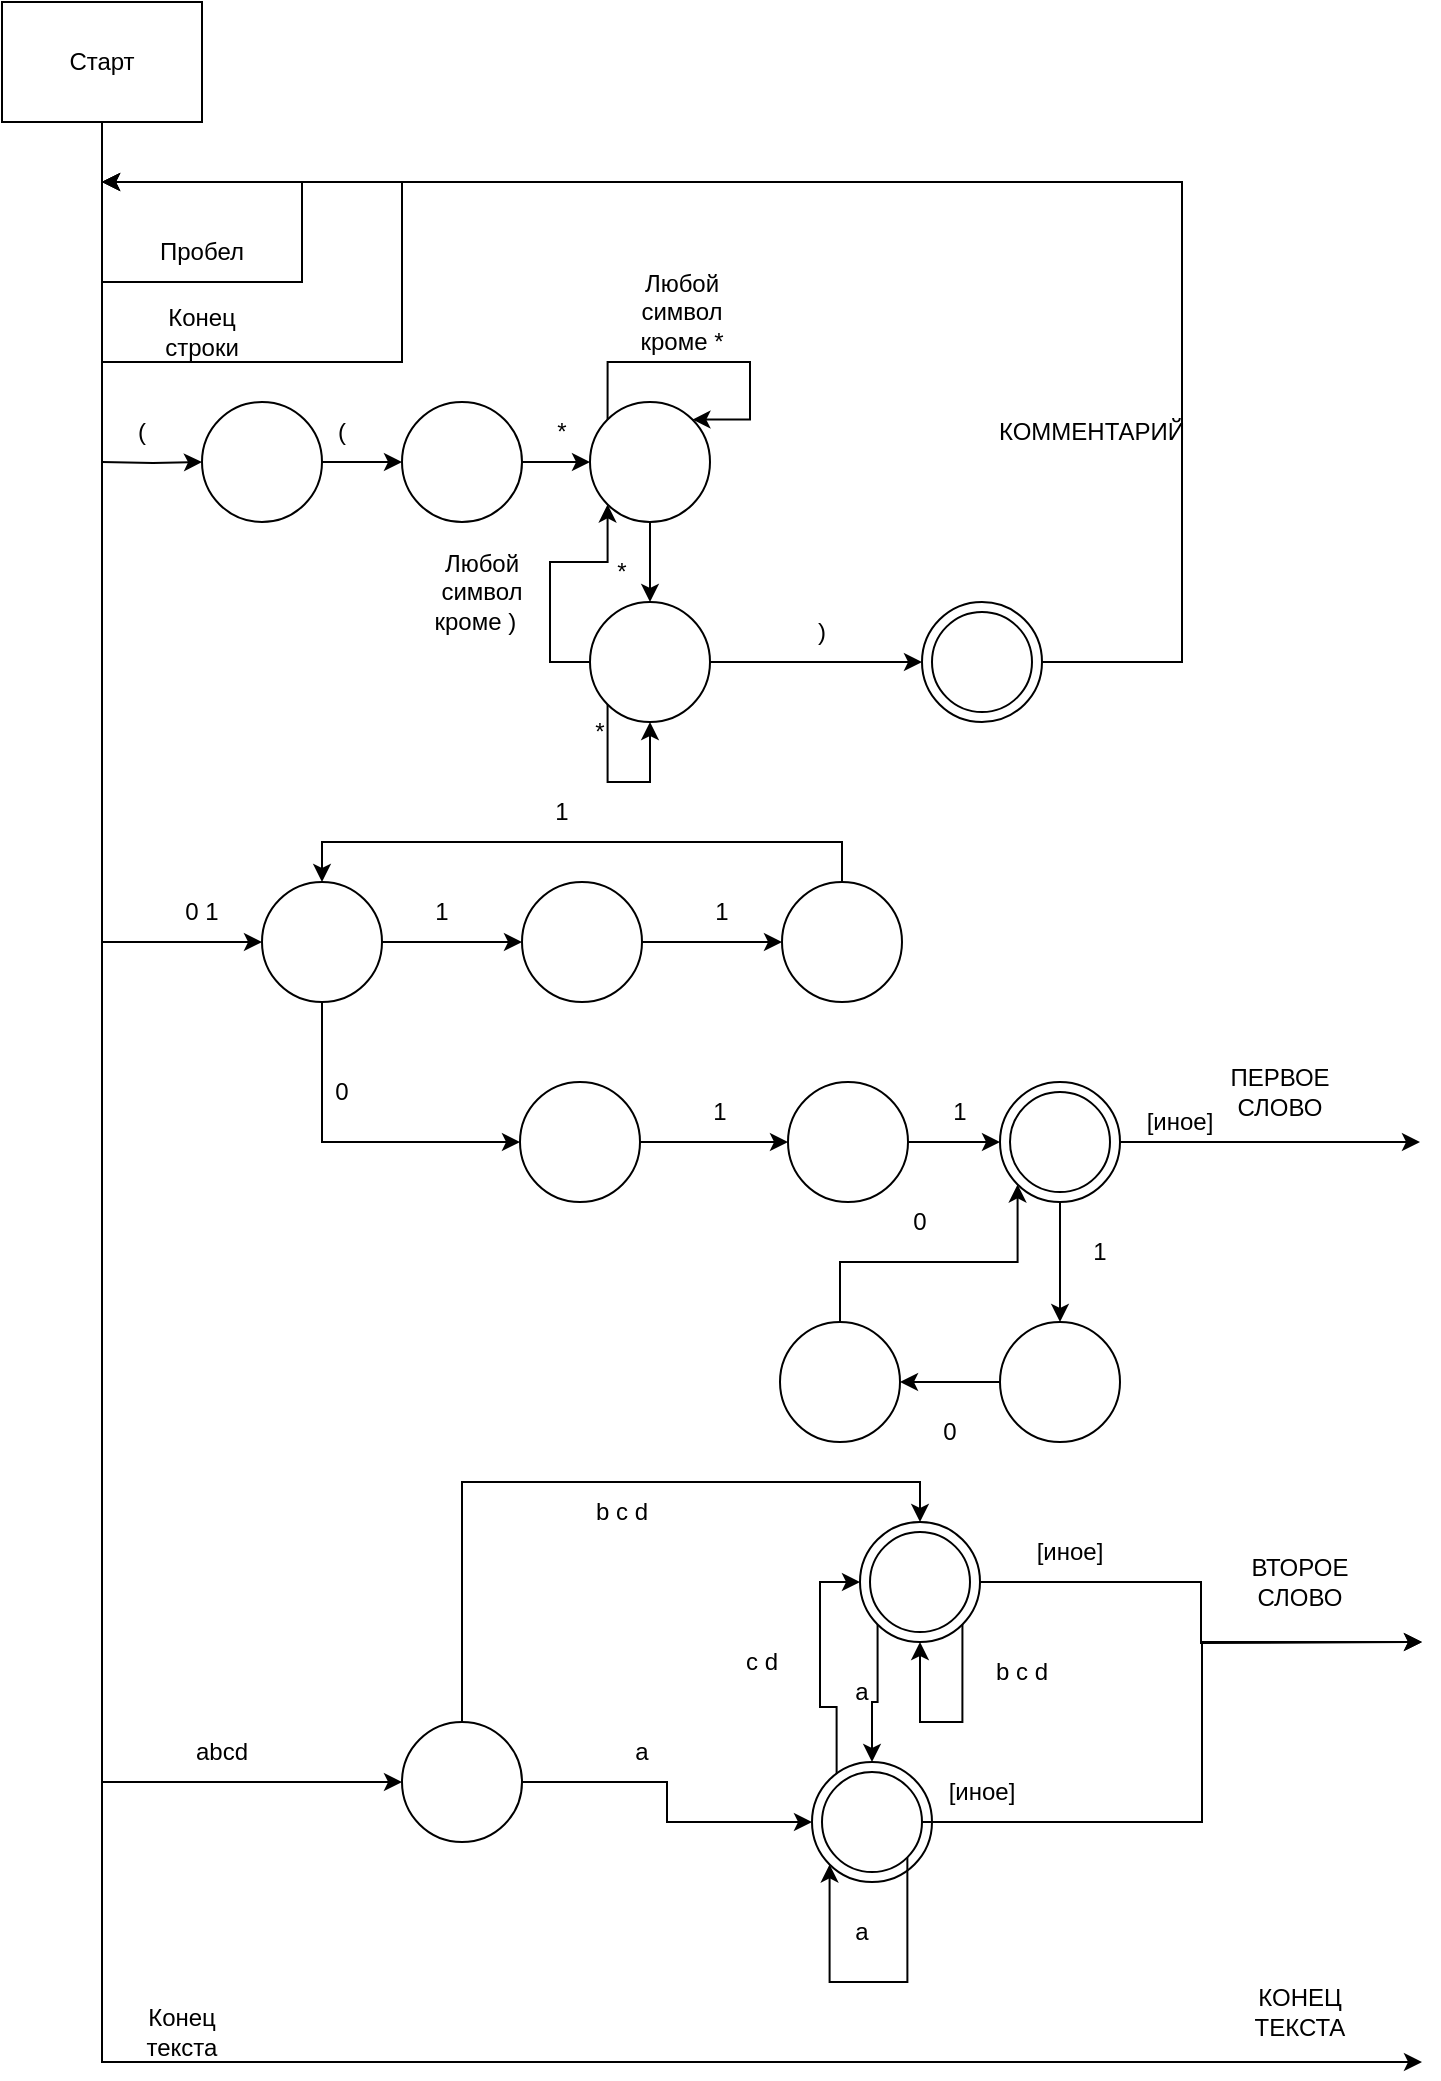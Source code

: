 <mxfile version="20.3.7" type="device"><diagram id="HeUE6LjDPiQ1XMLc1CEp" name="Страница 1"><mxGraphModel dx="1230" dy="575" grid="1" gridSize="10" guides="1" tooltips="1" connect="1" arrows="1" fold="1" page="1" pageScale="1" pageWidth="827" pageHeight="1169" math="0" shadow="0"><root><mxCell id="0"/><mxCell id="1" parent="0"/><mxCell id="4gEZgUgOZob5OEyU2kLY-58" style="edgeStyle=orthogonalEdgeStyle;rounded=0;orthogonalLoop=1;jettySize=auto;html=1;exitX=0.5;exitY=1;exitDx=0;exitDy=0;" parent="1" source="4gEZgUgOZob5OEyU2kLY-1" edge="1"><mxGeometry relative="1" as="geometry"><mxPoint x="800" y="1090" as="targetPoint"/><Array as="points"><mxPoint x="140" y="1090"/></Array></mxGeometry></mxCell><mxCell id="4gEZgUgOZob5OEyU2kLY-1" value="Старт" style="rounded=0;whiteSpace=wrap;html=1;" parent="1" vertex="1"><mxGeometry x="90" y="60" width="100" height="60" as="geometry"/></mxCell><mxCell id="4gEZgUgOZob5OEyU2kLY-2" style="edgeStyle=orthogonalEdgeStyle;rounded=0;orthogonalLoop=1;jettySize=auto;html=1;exitX=1;exitY=0.5;exitDx=0;exitDy=0;entryX=0;entryY=0.5;entryDx=0;entryDy=0;" parent="1" source="4gEZgUgOZob5OEyU2kLY-4" target="4gEZgUgOZob5OEyU2kLY-6" edge="1"><mxGeometry relative="1" as="geometry"/></mxCell><mxCell id="4gEZgUgOZob5OEyU2kLY-133" style="edgeStyle=orthogonalEdgeStyle;rounded=0;orthogonalLoop=1;jettySize=auto;html=1;exitX=0.5;exitY=0;exitDx=0;exitDy=0;entryX=0.5;entryY=0;entryDx=0;entryDy=0;" parent="1" source="4gEZgUgOZob5OEyU2kLY-4" target="4gEZgUgOZob5OEyU2kLY-8" edge="1"><mxGeometry relative="1" as="geometry"/></mxCell><mxCell id="4gEZgUgOZob5OEyU2kLY-4" value="" style="ellipse;whiteSpace=wrap;html=1;aspect=fixed;" parent="1" vertex="1"><mxGeometry x="290" y="920" width="60" height="60" as="geometry"/></mxCell><mxCell id="4gEZgUgOZob5OEyU2kLY-5" style="edgeStyle=orthogonalEdgeStyle;rounded=0;orthogonalLoop=1;jettySize=auto;html=1;exitX=0;exitY=0;exitDx=0;exitDy=0;entryX=0;entryY=0.5;entryDx=0;entryDy=0;" parent="1" source="4gEZgUgOZob5OEyU2kLY-17" target="4gEZgUgOZob5OEyU2kLY-8" edge="1"><mxGeometry relative="1" as="geometry"/></mxCell><mxCell id="4gEZgUgOZob5OEyU2kLY-6" value="" style="ellipse;whiteSpace=wrap;html=1;aspect=fixed;" parent="1" vertex="1"><mxGeometry x="495" y="940" width="60" height="60" as="geometry"/></mxCell><mxCell id="4gEZgUgOZob5OEyU2kLY-7" style="edgeStyle=orthogonalEdgeStyle;rounded=0;orthogonalLoop=1;jettySize=auto;html=1;exitX=0;exitY=1;exitDx=0;exitDy=0;entryX=0.5;entryY=0;entryDx=0;entryDy=0;" parent="1" source="4gEZgUgOZob5OEyU2kLY-8" target="4gEZgUgOZob5OEyU2kLY-6" edge="1"><mxGeometry relative="1" as="geometry"/></mxCell><mxCell id="4gEZgUgOZob5OEyU2kLY-140" style="edgeStyle=orthogonalEdgeStyle;rounded=0;orthogonalLoop=1;jettySize=auto;html=1;exitX=1;exitY=0.5;exitDx=0;exitDy=0;" parent="1" source="4gEZgUgOZob5OEyU2kLY-8" edge="1"><mxGeometry relative="1" as="geometry"><mxPoint x="800" y="880" as="targetPoint"/></mxGeometry></mxCell><mxCell id="4gEZgUgOZob5OEyU2kLY-8" value="" style="ellipse;whiteSpace=wrap;html=1;aspect=fixed;" parent="1" vertex="1"><mxGeometry x="519" y="820" width="60" height="60" as="geometry"/></mxCell><mxCell id="4gEZgUgOZob5OEyU2kLY-9" value="a" style="text;html=1;strokeColor=none;fillColor=none;align=center;verticalAlign=middle;whiteSpace=wrap;rounded=0;" parent="1" vertex="1"><mxGeometry x="380" y="920" width="60" height="30" as="geometry"/></mxCell><mxCell id="4gEZgUgOZob5OEyU2kLY-10" value="c d" style="text;html=1;strokeColor=none;fillColor=none;align=center;verticalAlign=middle;whiteSpace=wrap;rounded=0;" parent="1" vertex="1"><mxGeometry x="440" y="875" width="60" height="30" as="geometry"/></mxCell><mxCell id="4gEZgUgOZob5OEyU2kLY-12" value="a" style="text;html=1;strokeColor=none;fillColor=none;align=center;verticalAlign=middle;whiteSpace=wrap;rounded=0;" parent="1" vertex="1"><mxGeometry x="490" y="1010" width="60" height="30" as="geometry"/></mxCell><mxCell id="4gEZgUgOZob5OEyU2kLY-13" value="b c d" style="text;html=1;strokeColor=none;fillColor=none;align=center;verticalAlign=middle;whiteSpace=wrap;rounded=0;" parent="1" vertex="1"><mxGeometry x="370" y="800" width="60" height="30" as="geometry"/></mxCell><mxCell id="4gEZgUgOZob5OEyU2kLY-15" value="b c d" style="text;html=1;strokeColor=none;fillColor=none;align=center;verticalAlign=middle;whiteSpace=wrap;rounded=0;" parent="1" vertex="1"><mxGeometry x="570" y="880" width="60" height="30" as="geometry"/></mxCell><mxCell id="4gEZgUgOZob5OEyU2kLY-16" value="a" style="text;html=1;strokeColor=none;fillColor=none;align=center;verticalAlign=middle;whiteSpace=wrap;rounded=0;" parent="1" vertex="1"><mxGeometry x="490" y="890" width="60" height="30" as="geometry"/></mxCell><mxCell id="4gEZgUgOZob5OEyU2kLY-136" style="edgeStyle=orthogonalEdgeStyle;rounded=0;orthogonalLoop=1;jettySize=auto;html=1;exitX=1;exitY=1;exitDx=0;exitDy=0;entryX=0;entryY=1;entryDx=0;entryDy=0;" parent="1" source="4gEZgUgOZob5OEyU2kLY-17" target="4gEZgUgOZob5OEyU2kLY-6" edge="1"><mxGeometry relative="1" as="geometry"><Array as="points"><mxPoint x="543" y="1050"/><mxPoint x="504" y="1050"/></Array></mxGeometry></mxCell><mxCell id="4gEZgUgOZob5OEyU2kLY-139" style="edgeStyle=orthogonalEdgeStyle;rounded=0;orthogonalLoop=1;jettySize=auto;html=1;exitX=1;exitY=0.5;exitDx=0;exitDy=0;" parent="1" source="4gEZgUgOZob5OEyU2kLY-17" edge="1"><mxGeometry relative="1" as="geometry"><mxPoint x="800" y="880" as="targetPoint"/><Array as="points"><mxPoint x="690" y="970"/><mxPoint x="690" y="880"/></Array></mxGeometry></mxCell><mxCell id="4gEZgUgOZob5OEyU2kLY-17" value="" style="ellipse;whiteSpace=wrap;html=1;aspect=fixed;" parent="1" vertex="1"><mxGeometry x="500" y="945" width="50" height="50" as="geometry"/></mxCell><mxCell id="4gEZgUgOZob5OEyU2kLY-18" value="" style="ellipse;whiteSpace=wrap;html=1;aspect=fixed;" parent="1" vertex="1"><mxGeometry x="524" y="825" width="50" height="50" as="geometry"/></mxCell><mxCell id="4gEZgUgOZob5OEyU2kLY-19" value="" style="endArrow=classic;html=1;rounded=0;entryX=0;entryY=0.5;entryDx=0;entryDy=0;" parent="1" target="4gEZgUgOZob5OEyU2kLY-4" edge="1"><mxGeometry width="50" height="50" relative="1" as="geometry"><mxPoint x="140" y="950" as="sourcePoint"/><mxPoint x="570" y="1150" as="targetPoint"/></mxGeometry></mxCell><mxCell id="4gEZgUgOZob5OEyU2kLY-39" style="edgeStyle=orthogonalEdgeStyle;rounded=0;orthogonalLoop=1;jettySize=auto;html=1;entryX=0;entryY=0.5;entryDx=0;entryDy=0;" parent="1" target="4gEZgUgOZob5OEyU2kLY-62" edge="1"><mxGeometry relative="1" as="geometry"><mxPoint x="140" y="290" as="sourcePoint"/><mxPoint x="190" y="290" as="targetPoint"/></mxGeometry></mxCell><mxCell id="4gEZgUgOZob5OEyU2kLY-42" style="edgeStyle=orthogonalEdgeStyle;rounded=0;orthogonalLoop=1;jettySize=auto;html=1;exitX=1;exitY=0.5;exitDx=0;exitDy=0;entryX=0;entryY=0.5;entryDx=0;entryDy=0;" parent="1" source="4gEZgUgOZob5OEyU2kLY-43" target="4gEZgUgOZob5OEyU2kLY-45" edge="1"><mxGeometry relative="1" as="geometry"/></mxCell><mxCell id="4gEZgUgOZob5OEyU2kLY-43" value="" style="ellipse;whiteSpace=wrap;html=1;aspect=fixed;" parent="1" vertex="1"><mxGeometry x="290" y="260" width="60" height="60" as="geometry"/></mxCell><mxCell id="4gEZgUgOZob5OEyU2kLY-44" style="edgeStyle=orthogonalEdgeStyle;rounded=0;orthogonalLoop=1;jettySize=auto;html=1;exitX=0.5;exitY=1;exitDx=0;exitDy=0;entryX=0.5;entryY=0;entryDx=0;entryDy=0;" parent="1" source="4gEZgUgOZob5OEyU2kLY-45" target="4gEZgUgOZob5OEyU2kLY-48" edge="1"><mxGeometry relative="1" as="geometry"/></mxCell><mxCell id="4gEZgUgOZob5OEyU2kLY-45" value="" style="ellipse;whiteSpace=wrap;html=1;aspect=fixed;" parent="1" vertex="1"><mxGeometry x="384" y="260" width="60" height="60" as="geometry"/></mxCell><mxCell id="4gEZgUgOZob5OEyU2kLY-46" style="edgeStyle=orthogonalEdgeStyle;rounded=0;orthogonalLoop=1;jettySize=auto;html=1;exitX=1;exitY=0.5;exitDx=0;exitDy=0;entryX=0;entryY=0.5;entryDx=0;entryDy=0;" parent="1" source="4gEZgUgOZob5OEyU2kLY-48" target="4gEZgUgOZob5OEyU2kLY-49" edge="1"><mxGeometry relative="1" as="geometry"><mxPoint x="300" y="390" as="targetPoint"/></mxGeometry></mxCell><mxCell id="4gEZgUgOZob5OEyU2kLY-47" style="edgeStyle=orthogonalEdgeStyle;rounded=0;orthogonalLoop=1;jettySize=auto;html=1;exitX=0;exitY=0.5;exitDx=0;exitDy=0;entryX=0;entryY=1;entryDx=0;entryDy=0;" parent="1" source="4gEZgUgOZob5OEyU2kLY-48" target="4gEZgUgOZob5OEyU2kLY-45" edge="1"><mxGeometry relative="1" as="geometry"/></mxCell><mxCell id="4gEZgUgOZob5OEyU2kLY-48" value="" style="ellipse;whiteSpace=wrap;html=1;aspect=fixed;" parent="1" vertex="1"><mxGeometry x="384" y="360" width="60" height="60" as="geometry"/></mxCell><mxCell id="4gEZgUgOZob5OEyU2kLY-60" style="edgeStyle=orthogonalEdgeStyle;rounded=0;orthogonalLoop=1;jettySize=auto;html=1;exitX=1;exitY=0.5;exitDx=0;exitDy=0;" parent="1" source="4gEZgUgOZob5OEyU2kLY-49" edge="1"><mxGeometry relative="1" as="geometry"><mxPoint x="140" y="150" as="targetPoint"/><Array as="points"><mxPoint x="680" y="390"/><mxPoint x="680" y="150"/></Array></mxGeometry></mxCell><mxCell id="4gEZgUgOZob5OEyU2kLY-49" value="&lt;span style=&quot;color: rgba(0, 0, 0, 0); font-family: monospace; font-size: 0px; text-align: start;&quot;&gt;%3CmxGraphModel%3E%3Croot%3E%3CmxCell%20id%3D%220%22%2F%3E%3CmxCell%20id%3D%221%22%20parent%3D%220%22%2F%3E%3CmxCell%20id%3D%222%22%20value%3D%22%22%20style%3D%22ellipse%3BwhiteSpace%3Dwrap%3Bhtml%3D1%3Baspect%3Dfixed%3B%22%20vertex%3D%221%22%20parent%3D%221%22%3E%3CmxGeometry%20x%3D%22290%22%20y%3D%22130%22%20width%3D%2260%22%20height%3D%2260%22%20as%3D%22geometry%22%2F%3E%3C%2FmxCell%3E%3C%2Froot%3E%3C%2FmxGraphModel%3E&lt;/span&gt;" style="ellipse;whiteSpace=wrap;html=1;aspect=fixed;" parent="1" vertex="1"><mxGeometry x="550" y="360" width="60" height="60" as="geometry"/></mxCell><mxCell id="4gEZgUgOZob5OEyU2kLY-50" value="" style="ellipse;whiteSpace=wrap;html=1;aspect=fixed;" parent="1" vertex="1"><mxGeometry x="555" y="365" width="50" height="50" as="geometry"/></mxCell><mxCell id="4gEZgUgOZob5OEyU2kLY-51" value="(" style="text;html=1;strokeColor=none;fillColor=none;align=center;verticalAlign=middle;whiteSpace=wrap;rounded=0;" parent="1" vertex="1"><mxGeometry x="130" y="260" width="60" height="30" as="geometry"/></mxCell><mxCell id="4gEZgUgOZob5OEyU2kLY-52" value="*" style="text;html=1;strokeColor=none;fillColor=none;align=center;verticalAlign=middle;whiteSpace=wrap;rounded=0;" parent="1" vertex="1"><mxGeometry x="340" y="260" width="60" height="30" as="geometry"/></mxCell><mxCell id="4gEZgUgOZob5OEyU2kLY-53" value="Любой символ кроме *" style="text;html=1;strokeColor=none;fillColor=none;align=center;verticalAlign=middle;whiteSpace=wrap;rounded=0;" parent="1" vertex="1"><mxGeometry x="400" y="200" width="60" height="30" as="geometry"/></mxCell><mxCell id="4gEZgUgOZob5OEyU2kLY-54" value="*" style="text;html=1;strokeColor=none;fillColor=none;align=center;verticalAlign=middle;whiteSpace=wrap;rounded=0;" parent="1" vertex="1"><mxGeometry x="370" y="330" width="60" height="30" as="geometry"/></mxCell><mxCell id="4gEZgUgOZob5OEyU2kLY-55" style="edgeStyle=orthogonalEdgeStyle;rounded=0;orthogonalLoop=1;jettySize=auto;html=1;exitX=0;exitY=0;exitDx=0;exitDy=0;entryX=1;entryY=0;entryDx=0;entryDy=0;" parent="1" source="4gEZgUgOZob5OEyU2kLY-45" target="4gEZgUgOZob5OEyU2kLY-45" edge="1"><mxGeometry relative="1" as="geometry"><Array as="points"><mxPoint x="393" y="240"/><mxPoint x="464" y="240"/><mxPoint x="464" y="269"/></Array></mxGeometry></mxCell><mxCell id="4gEZgUgOZob5OEyU2kLY-56" value="Любой символ&lt;br&gt;кроме )&amp;nbsp;&amp;nbsp;" style="text;html=1;strokeColor=none;fillColor=none;align=center;verticalAlign=middle;whiteSpace=wrap;rounded=0;" parent="1" vertex="1"><mxGeometry x="300" y="340" width="60" height="30" as="geometry"/></mxCell><mxCell id="4gEZgUgOZob5OEyU2kLY-57" value=")" style="text;html=1;strokeColor=none;fillColor=none;align=center;verticalAlign=middle;whiteSpace=wrap;rounded=0;" parent="1" vertex="1"><mxGeometry x="470" y="360" width="60" height="30" as="geometry"/></mxCell><mxCell id="4gEZgUgOZob5OEyU2kLY-61" value="КОММЕНТАРИЙ" style="text;html=1;strokeColor=none;fillColor=none;align=center;verticalAlign=middle;whiteSpace=wrap;rounded=0;" parent="1" vertex="1"><mxGeometry x="605" y="260" width="60" height="30" as="geometry"/></mxCell><mxCell id="4gEZgUgOZob5OEyU2kLY-63" style="edgeStyle=orthogonalEdgeStyle;rounded=0;orthogonalLoop=1;jettySize=auto;html=1;exitX=1;exitY=0.5;exitDx=0;exitDy=0;" parent="1" source="4gEZgUgOZob5OEyU2kLY-62" target="4gEZgUgOZob5OEyU2kLY-43" edge="1"><mxGeometry relative="1" as="geometry"/></mxCell><mxCell id="4gEZgUgOZob5OEyU2kLY-62" value="" style="ellipse;whiteSpace=wrap;html=1;aspect=fixed;" parent="1" vertex="1"><mxGeometry x="190" y="260" width="60" height="60" as="geometry"/></mxCell><mxCell id="4gEZgUgOZob5OEyU2kLY-64" value="(" style="text;html=1;strokeColor=none;fillColor=none;align=center;verticalAlign=middle;whiteSpace=wrap;rounded=0;" parent="1" vertex="1"><mxGeometry x="230" y="260" width="60" height="30" as="geometry"/></mxCell><mxCell id="4gEZgUgOZob5OEyU2kLY-65" value="" style="endArrow=classic;html=1;rounded=0;" parent="1" edge="1"><mxGeometry width="50" height="50" relative="1" as="geometry"><mxPoint x="140" y="200" as="sourcePoint"/><mxPoint x="140" y="150" as="targetPoint"/><Array as="points"><mxPoint x="240" y="200"/><mxPoint x="240" y="150"/></Array></mxGeometry></mxCell><mxCell id="4gEZgUgOZob5OEyU2kLY-66" value="" style="endArrow=classic;html=1;rounded=0;" parent="1" edge="1"><mxGeometry width="50" height="50" relative="1" as="geometry"><mxPoint x="140" y="240" as="sourcePoint"/><mxPoint x="140" y="150" as="targetPoint"/><Array as="points"><mxPoint x="290" y="240"/><mxPoint x="290" y="150"/></Array></mxGeometry></mxCell><mxCell id="4gEZgUgOZob5OEyU2kLY-67" value="Конец строки" style="text;html=1;strokeColor=none;fillColor=none;align=center;verticalAlign=middle;whiteSpace=wrap;rounded=0;" parent="1" vertex="1"><mxGeometry x="160" y="210" width="60" height="30" as="geometry"/></mxCell><mxCell id="4gEZgUgOZob5OEyU2kLY-68" value="Пробел" style="text;html=1;strokeColor=none;fillColor=none;align=center;verticalAlign=middle;whiteSpace=wrap;rounded=0;" parent="1" vertex="1"><mxGeometry x="160" y="170" width="60" height="30" as="geometry"/></mxCell><mxCell id="4gEZgUgOZob5OEyU2kLY-96" style="edgeStyle=orthogonalEdgeStyle;rounded=0;orthogonalLoop=1;jettySize=auto;html=1;exitX=1;exitY=0.5;exitDx=0;exitDy=0;entryX=0;entryY=0.5;entryDx=0;entryDy=0;" parent="1" source="4gEZgUgOZob5OEyU2kLY-98" target="4gEZgUgOZob5OEyU2kLY-100" edge="1"><mxGeometry relative="1" as="geometry"/></mxCell><mxCell id="4gEZgUgOZob5OEyU2kLY-97" style="edgeStyle=orthogonalEdgeStyle;rounded=0;orthogonalLoop=1;jettySize=auto;html=1;exitX=0.5;exitY=1;exitDx=0;exitDy=0;entryX=0;entryY=0.5;entryDx=0;entryDy=0;" parent="1" source="4gEZgUgOZob5OEyU2kLY-98" target="4gEZgUgOZob5OEyU2kLY-104" edge="1"><mxGeometry relative="1" as="geometry"/></mxCell><mxCell id="4gEZgUgOZob5OEyU2kLY-98" value="" style="ellipse;whiteSpace=wrap;html=1;aspect=fixed;" parent="1" vertex="1"><mxGeometry x="220" y="500" width="60" height="60" as="geometry"/></mxCell><mxCell id="4gEZgUgOZob5OEyU2kLY-99" style="edgeStyle=orthogonalEdgeStyle;rounded=0;orthogonalLoop=1;jettySize=auto;html=1;exitX=1;exitY=0.5;exitDx=0;exitDy=0;entryX=0;entryY=0.5;entryDx=0;entryDy=0;" parent="1" source="4gEZgUgOZob5OEyU2kLY-100" target="4gEZgUgOZob5OEyU2kLY-102" edge="1"><mxGeometry relative="1" as="geometry"/></mxCell><mxCell id="4gEZgUgOZob5OEyU2kLY-100" value="" style="ellipse;whiteSpace=wrap;html=1;aspect=fixed;" parent="1" vertex="1"><mxGeometry x="350" y="500" width="60" height="60" as="geometry"/></mxCell><mxCell id="4gEZgUgOZob5OEyU2kLY-101" style="edgeStyle=orthogonalEdgeStyle;rounded=0;orthogonalLoop=1;jettySize=auto;html=1;exitX=0.5;exitY=0;exitDx=0;exitDy=0;entryX=0.5;entryY=0;entryDx=0;entryDy=0;" parent="1" source="4gEZgUgOZob5OEyU2kLY-102" target="4gEZgUgOZob5OEyU2kLY-98" edge="1"><mxGeometry relative="1" as="geometry"/></mxCell><mxCell id="4gEZgUgOZob5OEyU2kLY-102" value="" style="ellipse;whiteSpace=wrap;html=1;aspect=fixed;" parent="1" vertex="1"><mxGeometry x="480" y="500" width="60" height="60" as="geometry"/></mxCell><mxCell id="4gEZgUgOZob5OEyU2kLY-103" style="edgeStyle=orthogonalEdgeStyle;rounded=0;orthogonalLoop=1;jettySize=auto;html=1;exitX=1;exitY=0.5;exitDx=0;exitDy=0;" parent="1" source="4gEZgUgOZob5OEyU2kLY-104" target="4gEZgUgOZob5OEyU2kLY-106" edge="1"><mxGeometry relative="1" as="geometry"/></mxCell><mxCell id="4gEZgUgOZob5OEyU2kLY-104" value="" style="ellipse;whiteSpace=wrap;html=1;aspect=fixed;" parent="1" vertex="1"><mxGeometry x="349" y="600" width="60" height="60" as="geometry"/></mxCell><mxCell id="4gEZgUgOZob5OEyU2kLY-105" style="edgeStyle=orthogonalEdgeStyle;rounded=0;orthogonalLoop=1;jettySize=auto;html=1;exitX=1;exitY=0.5;exitDx=0;exitDy=0;entryX=0;entryY=0.5;entryDx=0;entryDy=0;" parent="1" source="4gEZgUgOZob5OEyU2kLY-106" target="4gEZgUgOZob5OEyU2kLY-108" edge="1"><mxGeometry relative="1" as="geometry"/></mxCell><mxCell id="4gEZgUgOZob5OEyU2kLY-106" value="" style="ellipse;whiteSpace=wrap;html=1;aspect=fixed;" parent="1" vertex="1"><mxGeometry x="483" y="600" width="60" height="60" as="geometry"/></mxCell><mxCell id="4gEZgUgOZob5OEyU2kLY-107" style="edgeStyle=orthogonalEdgeStyle;rounded=0;orthogonalLoop=1;jettySize=auto;html=1;exitX=0.5;exitY=1;exitDx=0;exitDy=0;entryX=0.5;entryY=0;entryDx=0;entryDy=0;" parent="1" source="4gEZgUgOZob5OEyU2kLY-108" target="4gEZgUgOZob5OEyU2kLY-110" edge="1"><mxGeometry relative="1" as="geometry"/></mxCell><mxCell id="4gEZgUgOZob5OEyU2kLY-126" style="edgeStyle=orthogonalEdgeStyle;rounded=0;orthogonalLoop=1;jettySize=auto;html=1;exitX=1;exitY=0.5;exitDx=0;exitDy=0;" parent="1" source="4gEZgUgOZob5OEyU2kLY-108" edge="1"><mxGeometry relative="1" as="geometry"><mxPoint x="799" y="630" as="targetPoint"/></mxGeometry></mxCell><mxCell id="4gEZgUgOZob5OEyU2kLY-108" value="" style="ellipse;whiteSpace=wrap;html=1;aspect=fixed;" parent="1" vertex="1"><mxGeometry x="589" y="600" width="60" height="60" as="geometry"/></mxCell><mxCell id="4gEZgUgOZob5OEyU2kLY-109" style="edgeStyle=orthogonalEdgeStyle;rounded=0;orthogonalLoop=1;jettySize=auto;html=1;exitX=0;exitY=0.5;exitDx=0;exitDy=0;entryX=1;entryY=0.5;entryDx=0;entryDy=0;" parent="1" source="4gEZgUgOZob5OEyU2kLY-110" target="4gEZgUgOZob5OEyU2kLY-112" edge="1"><mxGeometry relative="1" as="geometry"/></mxCell><mxCell id="4gEZgUgOZob5OEyU2kLY-110" value="" style="ellipse;whiteSpace=wrap;html=1;aspect=fixed;" parent="1" vertex="1"><mxGeometry x="589" y="720" width="60" height="60" as="geometry"/></mxCell><mxCell id="4gEZgUgOZob5OEyU2kLY-111" style="edgeStyle=orthogonalEdgeStyle;rounded=0;orthogonalLoop=1;jettySize=auto;html=1;exitX=0.5;exitY=0;exitDx=0;exitDy=0;entryX=0;entryY=1;entryDx=0;entryDy=0;" parent="1" source="4gEZgUgOZob5OEyU2kLY-112" target="4gEZgUgOZob5OEyU2kLY-108" edge="1"><mxGeometry relative="1" as="geometry"><mxPoint x="601" y="660" as="targetPoint"/></mxGeometry></mxCell><mxCell id="4gEZgUgOZob5OEyU2kLY-112" value="" style="ellipse;whiteSpace=wrap;html=1;aspect=fixed;" parent="1" vertex="1"><mxGeometry x="479" y="720" width="60" height="60" as="geometry"/></mxCell><mxCell id="4gEZgUgOZob5OEyU2kLY-113" value="1" style="text;html=1;strokeColor=none;fillColor=none;align=center;verticalAlign=middle;whiteSpace=wrap;rounded=0;" parent="1" vertex="1"><mxGeometry x="280" y="500" width="60" height="30" as="geometry"/></mxCell><mxCell id="4gEZgUgOZob5OEyU2kLY-114" value="1" style="text;html=1;strokeColor=none;fillColor=none;align=center;verticalAlign=middle;whiteSpace=wrap;rounded=0;" parent="1" vertex="1"><mxGeometry x="420" y="500" width="60" height="30" as="geometry"/></mxCell><mxCell id="4gEZgUgOZob5OEyU2kLY-115" value="1" style="text;html=1;strokeColor=none;fillColor=none;align=center;verticalAlign=middle;whiteSpace=wrap;rounded=0;" parent="1" vertex="1"><mxGeometry x="419" y="600" width="60" height="30" as="geometry"/></mxCell><mxCell id="4gEZgUgOZob5OEyU2kLY-116" value="1" style="text;html=1;strokeColor=none;fillColor=none;align=center;verticalAlign=middle;whiteSpace=wrap;rounded=0;" parent="1" vertex="1"><mxGeometry x="539" y="600" width="60" height="30" as="geometry"/></mxCell><mxCell id="4gEZgUgOZob5OEyU2kLY-117" value="0" style="text;html=1;strokeColor=none;fillColor=none;align=center;verticalAlign=middle;whiteSpace=wrap;rounded=0;" parent="1" vertex="1"><mxGeometry x="230" y="590" width="60" height="30" as="geometry"/></mxCell><mxCell id="4gEZgUgOZob5OEyU2kLY-118" value="1" style="text;html=1;strokeColor=none;fillColor=none;align=center;verticalAlign=middle;whiteSpace=wrap;rounded=0;" parent="1" vertex="1"><mxGeometry x="609" y="670" width="60" height="30" as="geometry"/></mxCell><mxCell id="4gEZgUgOZob5OEyU2kLY-119" value="0" style="text;html=1;strokeColor=none;fillColor=none;align=center;verticalAlign=middle;whiteSpace=wrap;rounded=0;" parent="1" vertex="1"><mxGeometry x="519" y="655" width="60" height="30" as="geometry"/></mxCell><mxCell id="4gEZgUgOZob5OEyU2kLY-120" value="0" style="text;html=1;strokeColor=none;fillColor=none;align=center;verticalAlign=middle;whiteSpace=wrap;rounded=0;" parent="1" vertex="1"><mxGeometry x="534" y="760" width="60" height="30" as="geometry"/></mxCell><mxCell id="4gEZgUgOZob5OEyU2kLY-121" value="" style="endArrow=classic;html=1;rounded=0;entryX=0;entryY=0.5;entryDx=0;entryDy=0;" parent="1" target="4gEZgUgOZob5OEyU2kLY-98" edge="1"><mxGeometry width="50" height="50" relative="1" as="geometry"><mxPoint x="140" y="530" as="sourcePoint"/><mxPoint x="280" y="760" as="targetPoint"/></mxGeometry></mxCell><mxCell id="4gEZgUgOZob5OEyU2kLY-122" value="" style="ellipse;whiteSpace=wrap;html=1;aspect=fixed;" parent="1" vertex="1"><mxGeometry x="594" y="605" width="50" height="50" as="geometry"/></mxCell><mxCell id="4gEZgUgOZob5OEyU2kLY-123" value="1" style="text;html=1;strokeColor=none;fillColor=none;align=center;verticalAlign=middle;whiteSpace=wrap;rounded=0;" parent="1" vertex="1"><mxGeometry x="340" y="450" width="60" height="30" as="geometry"/></mxCell><mxCell id="4gEZgUgOZob5OEyU2kLY-125" value="0 1" style="text;html=1;strokeColor=none;fillColor=none;align=center;verticalAlign=middle;whiteSpace=wrap;rounded=0;" parent="1" vertex="1"><mxGeometry x="160" y="500" width="60" height="30" as="geometry"/></mxCell><mxCell id="4gEZgUgOZob5OEyU2kLY-127" value="ПЕРВОЕ СЛОВО" style="text;html=1;strokeColor=none;fillColor=none;align=center;verticalAlign=middle;whiteSpace=wrap;rounded=0;" parent="1" vertex="1"><mxGeometry x="699" y="590" width="60" height="30" as="geometry"/></mxCell><mxCell id="4gEZgUgOZob5OEyU2kLY-129" value="[иное]" style="text;html=1;strokeColor=none;fillColor=none;align=center;verticalAlign=middle;whiteSpace=wrap;rounded=0;" parent="1" vertex="1"><mxGeometry x="649" y="605" width="60" height="30" as="geometry"/></mxCell><mxCell id="4gEZgUgOZob5OEyU2kLY-130" value="abcd" style="text;html=1;strokeColor=none;fillColor=none;align=center;verticalAlign=middle;whiteSpace=wrap;rounded=0;" parent="1" vertex="1"><mxGeometry x="170" y="920" width="60" height="30" as="geometry"/></mxCell><mxCell id="4gEZgUgOZob5OEyU2kLY-138" style="edgeStyle=orthogonalEdgeStyle;rounded=0;orthogonalLoop=1;jettySize=auto;html=1;exitX=1;exitY=1;exitDx=0;exitDy=0;entryX=0.5;entryY=1;entryDx=0;entryDy=0;" parent="1" source="4gEZgUgOZob5OEyU2kLY-8" target="4gEZgUgOZob5OEyU2kLY-8" edge="1"><mxGeometry relative="1" as="geometry"><Array as="points"><mxPoint x="570" y="920"/><mxPoint x="549" y="920"/></Array></mxGeometry></mxCell><mxCell id="4gEZgUgOZob5OEyU2kLY-141" value="[иное]" style="text;html=1;strokeColor=none;fillColor=none;align=center;verticalAlign=middle;whiteSpace=wrap;rounded=0;" parent="1" vertex="1"><mxGeometry x="594" y="820" width="60" height="30" as="geometry"/></mxCell><mxCell id="4gEZgUgOZob5OEyU2kLY-142" value="[иное]" style="text;html=1;strokeColor=none;fillColor=none;align=center;verticalAlign=middle;whiteSpace=wrap;rounded=0;" parent="1" vertex="1"><mxGeometry x="550" y="940" width="60" height="30" as="geometry"/></mxCell><mxCell id="4gEZgUgOZob5OEyU2kLY-143" value="ВТОРОЕ СЛОВО" style="text;html=1;strokeColor=none;fillColor=none;align=center;verticalAlign=middle;whiteSpace=wrap;rounded=0;" parent="1" vertex="1"><mxGeometry x="709" y="835" width="60" height="30" as="geometry"/></mxCell><mxCell id="4gEZgUgOZob5OEyU2kLY-144" value="Конец текста" style="text;html=1;strokeColor=none;fillColor=none;align=center;verticalAlign=middle;whiteSpace=wrap;rounded=0;" parent="1" vertex="1"><mxGeometry x="150" y="1060" width="60" height="30" as="geometry"/></mxCell><mxCell id="4gEZgUgOZob5OEyU2kLY-145" value="КОНЕЦ ТЕКСТА" style="text;html=1;strokeColor=none;fillColor=none;align=center;verticalAlign=middle;whiteSpace=wrap;rounded=0;" parent="1" vertex="1"><mxGeometry x="709" y="1050" width="60" height="30" as="geometry"/></mxCell><mxCell id="ZNJWrrClOtzO3apGvlzV-1" style="edgeStyle=orthogonalEdgeStyle;rounded=0;orthogonalLoop=1;jettySize=auto;html=1;exitX=0;exitY=1;exitDx=0;exitDy=0;entryX=0.5;entryY=1;entryDx=0;entryDy=0;" parent="1" source="4gEZgUgOZob5OEyU2kLY-48" target="4gEZgUgOZob5OEyU2kLY-48" edge="1"><mxGeometry relative="1" as="geometry"><Array as="points"><mxPoint x="393" y="450"/><mxPoint x="414" y="450"/></Array></mxGeometry></mxCell><mxCell id="ZNJWrrClOtzO3apGvlzV-2" value="*" style="text;html=1;strokeColor=none;fillColor=none;align=center;verticalAlign=middle;whiteSpace=wrap;rounded=0;" parent="1" vertex="1"><mxGeometry x="359" y="410" width="60" height="30" as="geometry"/></mxCell></root></mxGraphModel></diagram></mxfile>